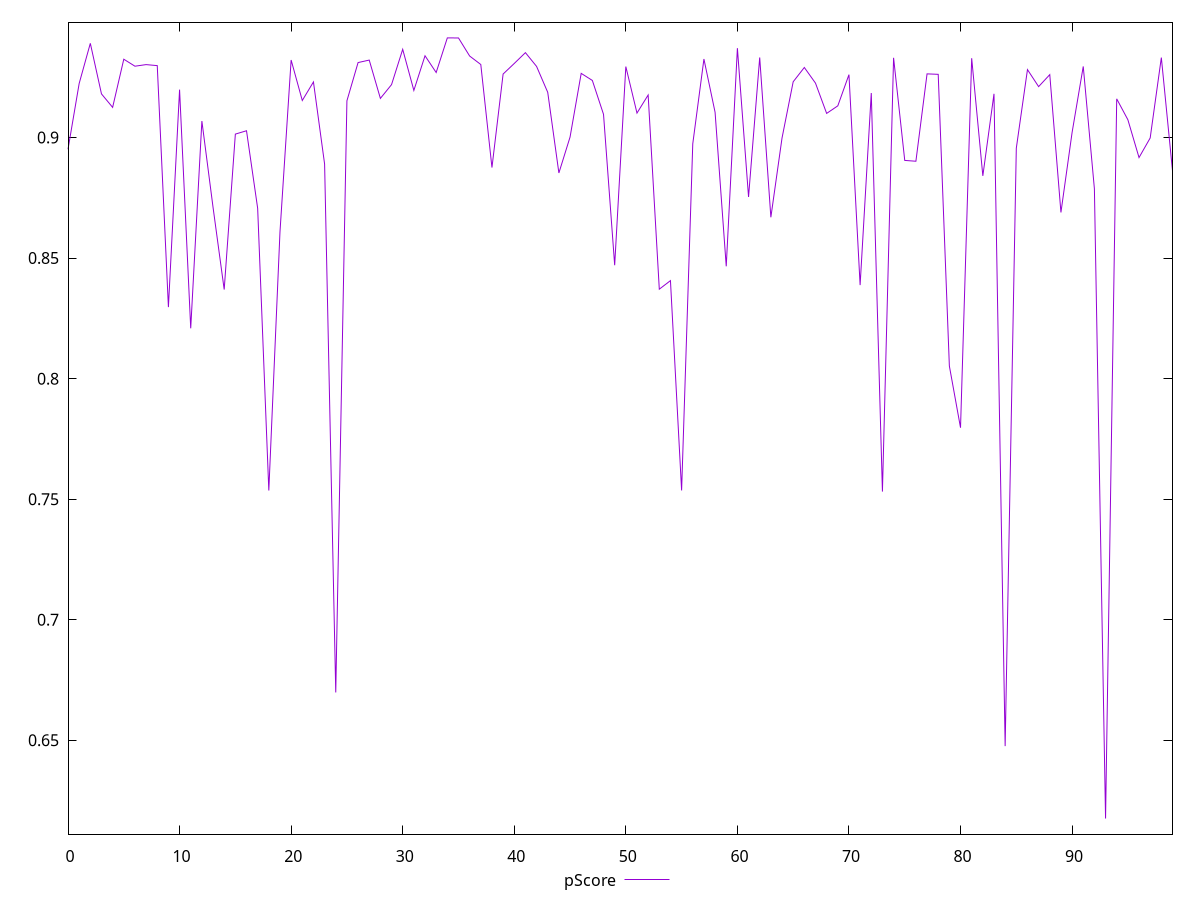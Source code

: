 reset

$pScore <<EOF
0 0.8951380271832193
1 0.9224101893017497
2 0.9390793538349176
3 0.9181071146159764
4 0.9125165448480697
5 0.9324872476886072
6 0.9295900237569135
7 0.9302494769791603
8 0.9298312731120941
9 0.8296747718603523
10 0.9198665055051797
11 0.8208790121967676
12 0.9068335839813348
13 0.8710793969080095
14 0.8369589227808921
15 0.9014307592207977
16 0.9028168398099377
17 0.8706511703223292
18 0.7536194994940557
19 0.8608348422333243
20 0.9321558368030338
21 0.9153685516933939
22 0.9230636322603865
23 0.8890011770686758
24 0.6698656263028905
25 0.9152389982390403
26 0.9310943078052623
27 0.9321275255567066
28 0.9162358993844055
29 0.9219502370716761
30 0.9365862978479957
31 0.9195433445706251
32 0.9339142007135225
33 0.9269755901027239
34 0.9413235499128616
35 0.9413043288954459
36 0.9338099492160461
37 0.9302960954923176
38 0.8875649984194622
39 0.9263363669702364
40 0.9307275567278689
41 0.9352088424662585
42 0.9295045488461647
43 0.9187397781148989
44 0.8853060170831337
45 0.9001969137312518
46 0.9266201454498116
47 0.9236676960805681
48 0.9096369637992676
49 0.8470531110915798
50 0.9294277768431389
51 0.9101471082321048
52 0.9176434074511701
53 0.8371186645651836
54 0.8406616478793387
55 0.753645474928597
56 0.8974067225556834
57 0.9325609500314155
58 0.9104765667232522
59 0.8465981053465892
60 0.9370627081259589
61 0.8753638712234255
62 0.9332015202578277
63 0.8669352255673614
64 0.8997881574456128
65 0.9231273286595496
66 0.9290603549357459
67 0.9225695350686981
68 0.9100123758373133
69 0.9131501663971207
70 0.9260852070781096
71 0.8388032111806114
72 0.9184571174816021
73 0.7531685049846556
74 0.9330699125630293
75 0.8905164016238065
76 0.8901753729358372
77 0.9264079813118744
78 0.9262178010476225
79 0.8052504074220788
80 0.7796607315222737
81 0.932897760265792
82 0.8841153248363864
83 0.9181386548263398
84 0.6476166629186917
85 0.8955788506835309
86 0.928176514658086
87 0.9211190945384767
88 0.9260959953507063
89 0.8689375155592898
90 0.9020918686860705
91 0.9294933157948831
92 0.8787409985975495
93 0.6175829033805755
94 0.9160478221083336
95 0.9073833572224939
96 0.8916963917338557
97 0.8998245105139941
98 0.9331678622806879
99 0.8862218066353625
EOF

set key outside below
set xrange [0:99]
set yrange [0.6111080904499299:0.9477983628435073]
set trange [0.6111080904499299:0.9477983628435073]
set terminal svg size 640, 500 enhanced background rgb 'white'
set output "reprap/bootup-time/samples/pages+cached+noexternal+nomedia+nocss+nojs/pScore/values.svg"

plot $pScore title "pScore" with line

reset

